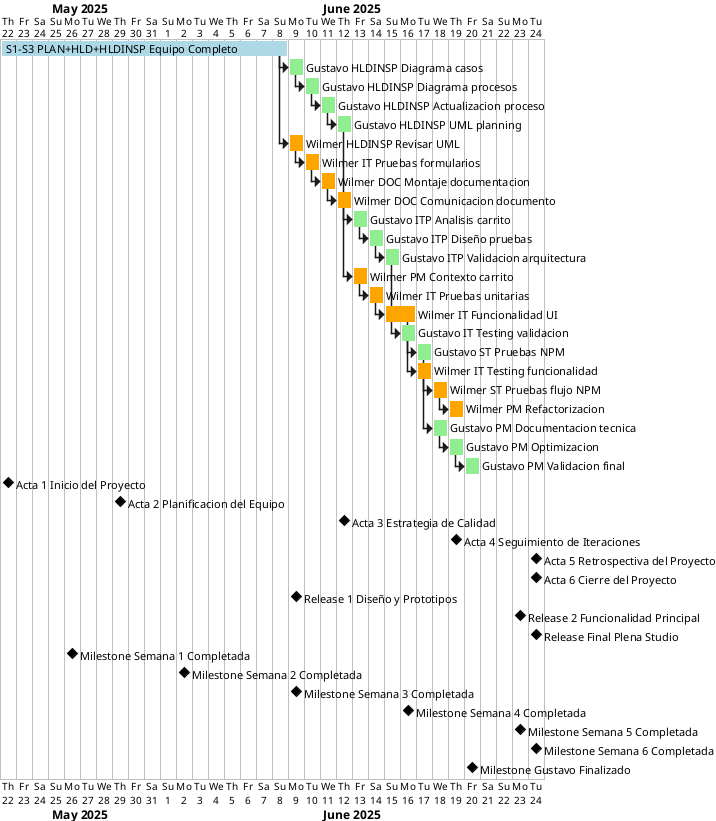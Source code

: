 @startgantt calendario_completo_detallado
Project starts 2025-05-22

' === SEMANAS 1-3: EQUIPO COMPLETO ===
[S1-S3 PLAN+HLD+HLDINSP Equipo Completo] lasts 18 days

' === SEMANA 4: HLDINSP + IT + DOC ===
' Gustavo Adolfo González (gagonzalezro) - Análisis y Revisión
[Gustavo HLDINSP Diagrama casos] lasts 1 days
[Gustavo HLDINSP Diagrama procesos] lasts 1 days
[Gustavo HLDINSP Actualizacion proceso] lasts 1 days
[Gustavo HLDINSP UML planning] lasts 1 days

' Wilmer - Desarrollo y Documentación
[Wilmer HLDINSP Revisar UML] lasts 1 days
[Wilmer IT Pruebas formularios] lasts 1 days
[Wilmer DOC Montaje documentacion] lasts 1 days
[Wilmer DOC Comunicacion documento] lasts 1 days

' === SEMANA 5: ITERACION 2 - PM + IT ===
' Gustavo - Análisis y Planificación
[Gustavo ITP Analisis carrito] lasts 1 days
[Gustavo ITP Diseño pruebas] lasts 1 days
[Gustavo ITP Validacion arquitectura] lasts 1 days

' Wilmer - Implementación y Desarrollo
[Wilmer PM Contexto carrito] lasts 1 days
[Wilmer IT Pruebas unitarias] lasts 1 days
[Wilmer IT Funcionalidad UI] lasts 2 days

' === SEMANA 6: TESTING Y FINALIZACION ===
' Gustavo - Testing y Validación
[Gustavo IT Testing validacion] lasts 1 days
[Gustavo ST Pruebas NPM] lasts 1 days

' Wilmer - Testing y Refactorización
[Wilmer IT Testing funcionalidad] lasts 1 days
[Wilmer ST Pruebas flujo NPM] lasts 1 days
[Wilmer PM Refactorizacion] lasts 1 days

' === SEMANA 7: GUSTAVO EXTENDIDA - PM + DOC ===
[Gustavo PM Documentacion tecnica] lasts 1 days
[Gustavo PM Optimizacion] lasts 1 days
[Gustavo PM Validacion final] lasts 1 days

' === DEPENDENCIAS GUSTAVO ===
[Gustavo HLDINSP Diagrama casos] starts at [S1-S3 PLAN+HLD+HLDINSP Equipo Completo]'s end
[Gustavo HLDINSP Diagrama procesos] starts at [Gustavo HLDINSP Diagrama casos]'s end
[Gustavo HLDINSP Actualizacion proceso] starts at [Gustavo HLDINSP Diagrama procesos]'s end
[Gustavo HLDINSP UML planning] starts at [Gustavo HLDINSP Actualizacion proceso]'s end
[Gustavo ITP Analisis carrito] starts at [Gustavo HLDINSP UML planning]'s end
[Gustavo ITP Diseño pruebas] starts at [Gustavo ITP Analisis carrito]'s end
[Gustavo ITP Validacion arquitectura] starts at [Gustavo ITP Diseño pruebas]'s end
[Gustavo IT Testing validacion] starts at [Gustavo ITP Validacion arquitectura]'s end
[Gustavo ST Pruebas NPM] starts at [Gustavo IT Testing validacion]'s end
[Gustavo PM Documentacion tecnica] starts at [Gustavo ST Pruebas NPM]'s end
[Gustavo PM Optimizacion] starts at [Gustavo PM Documentacion tecnica]'s end
[Gustavo PM Validacion final] starts at [Gustavo PM Optimizacion]'s end

' === DEPENDENCIAS WILMER ===
[Wilmer HLDINSP Revisar UML] starts at [S1-S3 PLAN+HLD+HLDINSP Equipo Completo]'s end
[Wilmer IT Pruebas formularios] starts at [Wilmer HLDINSP Revisar UML]'s end
[Wilmer DOC Montaje documentacion] starts at [Wilmer IT Pruebas formularios]'s end
[Wilmer DOC Comunicacion documento] starts at [Wilmer DOC Montaje documentacion]'s end
[Wilmer PM Contexto carrito] starts at [Wilmer DOC Comunicacion documento]'s end
[Wilmer IT Pruebas unitarias] starts at [Wilmer PM Contexto carrito]'s end
[Wilmer IT Funcionalidad UI] starts at [Wilmer IT Pruebas unitarias]'s end
[Wilmer IT Testing funcionalidad] starts at [Wilmer IT Funcionalidad UI]'s end
[Wilmer ST Pruebas flujo NPM] starts at [Wilmer IT Testing funcionalidad]'s end
[Wilmer PM Refactorizacion] starts at [Wilmer ST Pruebas flujo NPM]'s end

' === ACTAS DEL PROYECTO ===
[Acta 1 Inicio del Proyecto] happens on 2025-05-22
[Acta 2 Planificacion del Equipo] happens on 2025-05-29
[Acta 3 Estrategia de Calidad] happens on 2025-06-12
[Acta 4 Seguimiento de Iteraciones] happens on 2025-06-19
[Acta 5 Retrospectiva del Proyecto] happens on 2025-06-24
[Acta 6 Cierre del Proyecto] happens on 2025-06-24

' === RELEASES DEL PROYECTO ===
[Release 1 Diseño y Prototipos] happens on 2025-06-09
[Release 2 Funcionalidad Principal] happens on 2025-06-23
[Release Final Plena Studio] happens on 2025-06-24

' === MILESTONES SEMANALES ===
[Milestone Semana 1 Completada] happens on 2025-05-26
[Milestone Semana 2 Completada] happens on 2025-06-02
[Milestone Semana 3 Completada] happens on 2025-06-09
[Milestone Semana 4 Completada] happens on 2025-06-16
[Milestone Semana 5 Completada] happens on 2025-06-23
[Milestone Semana 6 Completada] happens on 2025-06-24
[Milestone Gustavo Finalizado] happens at [Gustavo PM Validacion final]'s end

' === COLORES POR RESPONSABLE ===
[S1-S3 PLAN+HLD+HLDINSP Equipo Completo] is colored in LightBlue

[Gustavo HLDINSP Diagrama casos] is colored in LightGreen
[Gustavo HLDINSP Diagrama procesos] is colored in LightGreen
[Gustavo HLDINSP Actualizacion proceso] is colored in LightGreen
[Gustavo HLDINSP UML planning] is colored in LightGreen
[Gustavo ITP Analisis carrito] is colored in LightGreen
[Gustavo ITP Diseño pruebas] is colored in LightGreen
[Gustavo ITP Validacion arquitectura] is colored in LightGreen
[Gustavo IT Testing validacion] is colored in LightGreen
[Gustavo ST Pruebas NPM] is colored in LightGreen
[Gustavo PM Documentacion tecnica] is colored in LightGreen
[Gustavo PM Optimizacion] is colored in LightGreen
[Gustavo PM Validacion final] is colored in LightGreen

[Wilmer HLDINSP Revisar UML] is colored in Orange
[Wilmer IT Pruebas formularios] is colored in Orange
[Wilmer DOC Montaje documentacion] is colored in Orange
[Wilmer DOC Comunicacion documento] is colored in Orange
[Wilmer PM Contexto carrito] is colored in Orange
[Wilmer IT Pruebas unitarias] is colored in Orange
[Wilmer IT Funcionalidad UI] is colored in Orange
[Wilmer IT Testing funcionalidad] is colored in Orange
[Wilmer ST Pruebas flujo NPM] is colored in Orange
[Wilmer PM Refactorizacion] is colored in Orange

@endgantt

